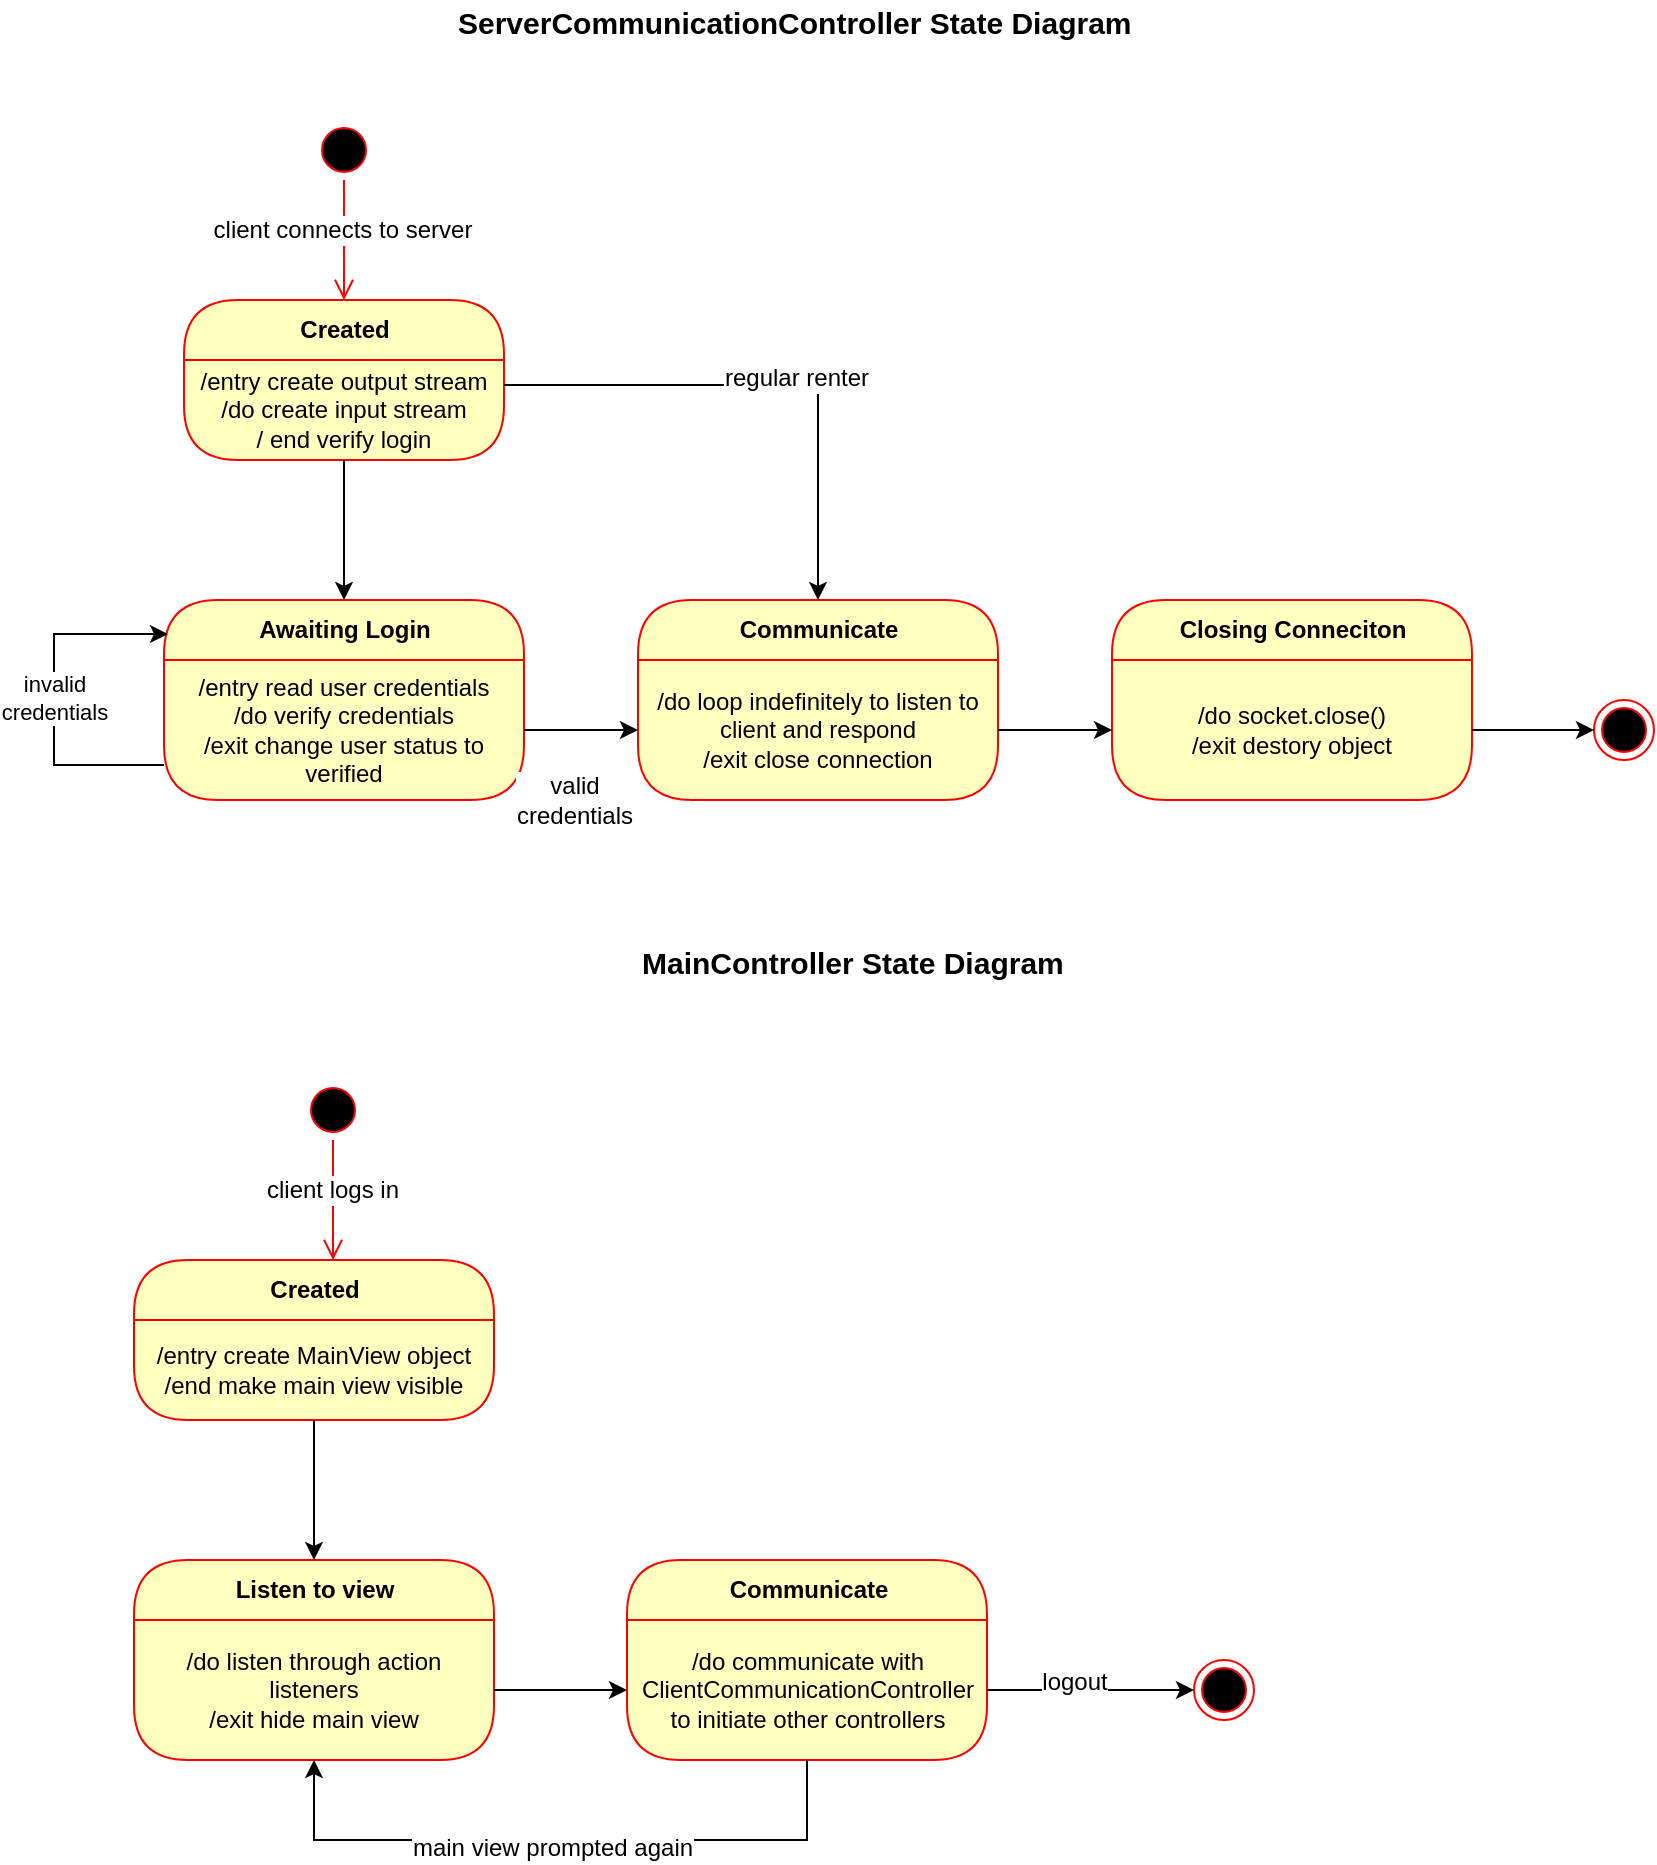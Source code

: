 <mxfile version="12.1.7" type="device" pages="1"><diagram id="rnSQi3IwOAr3k-uDGQgI" name="ServerCommunicationController"><mxGraphModel dx="932" dy="666" grid="1" gridSize="10" guides="1" tooltips="1" connect="1" arrows="1" fold="1" page="1" pageScale="1" pageWidth="850" pageHeight="1100" math="0" shadow="0"><root><mxCell id="0"/><mxCell id="1" parent="0"/><mxCell id="wwPqeurQ3Vu-aUTlvC12-1" value="" style="ellipse;html=1;shape=startState;fillColor=#000000;strokeColor=#ff0000;" vertex="1" parent="1"><mxGeometry x="160" y="120" width="30" height="30" as="geometry"/></mxCell><mxCell id="wwPqeurQ3Vu-aUTlvC12-2" value="" style="edgeStyle=orthogonalEdgeStyle;html=1;verticalAlign=bottom;endArrow=open;endSize=8;strokeColor=#ff0000;" edge="1" source="wwPqeurQ3Vu-aUTlvC12-1" parent="1"><mxGeometry relative="1" as="geometry"><mxPoint x="175" y="210" as="targetPoint"/></mxGeometry></mxCell><mxCell id="wwPqeurQ3Vu-aUTlvC12-3" value="client connects to server" style="text;html=1;resizable=0;points=[];align=center;verticalAlign=middle;labelBackgroundColor=#ffffff;" vertex="1" connectable="0" parent="wwPqeurQ3Vu-aUTlvC12-2"><mxGeometry x="-0.167" y="-1" relative="1" as="geometry"><mxPoint as="offset"/></mxGeometry></mxCell><mxCell id="wwPqeurQ3Vu-aUTlvC12-4" value="Created" style="swimlane;html=1;fontStyle=1;align=center;verticalAlign=middle;childLayout=stackLayout;horizontal=1;startSize=30;horizontalStack=0;resizeParent=0;resizeLast=1;container=0;fontColor=#000000;collapsible=0;rounded=1;arcSize=30;strokeColor=#ff0000;fillColor=#ffffc0;swimlaneFillColor=#ffffc0;" vertex="1" parent="1"><mxGeometry x="95" y="210" width="160" height="80" as="geometry"/></mxCell><mxCell id="wwPqeurQ3Vu-aUTlvC12-5" value="/entry create output stream&lt;br&gt;/do create input stream&lt;br&gt;/ end verify login" style="text;html=1;strokeColor=none;fillColor=none;align=center;verticalAlign=middle;spacingLeft=4;spacingRight=4;whiteSpace=wrap;overflow=hidden;rotatable=0;fontColor=#000000;" vertex="1" parent="wwPqeurQ3Vu-aUTlvC12-4"><mxGeometry y="30" width="160" height="50" as="geometry"/></mxCell><mxCell id="wwPqeurQ3Vu-aUTlvC12-7" value="&lt;b&gt;&lt;font style=&quot;font-size: 15px&quot;&gt;ServerCommunicationController State Diagram&lt;/font&gt;&lt;/b&gt;" style="text;html=1;resizable=0;points=[];autosize=1;align=left;verticalAlign=top;spacingTop=-4;" vertex="1" parent="1"><mxGeometry x="230" y="60" width="350" height="20" as="geometry"/></mxCell><mxCell id="wwPqeurQ3Vu-aUTlvC12-8" value="Awaiting Login" style="swimlane;html=1;fontStyle=1;align=center;verticalAlign=middle;childLayout=stackLayout;horizontal=1;startSize=30;horizontalStack=0;resizeParent=0;resizeLast=1;container=0;fontColor=#000000;collapsible=0;rounded=1;arcSize=30;strokeColor=#ff0000;fillColor=#ffffc0;swimlaneFillColor=#ffffc0;" vertex="1" parent="1"><mxGeometry x="85" y="360" width="180" height="100" as="geometry"/></mxCell><mxCell id="wwPqeurQ3Vu-aUTlvC12-9" value="/entry read user credentials&lt;br&gt;/do verify credentials&lt;br&gt;/exit change user status to verified" style="text;html=1;strokeColor=none;fillColor=none;align=center;verticalAlign=middle;spacingLeft=4;spacingRight=4;whiteSpace=wrap;overflow=hidden;rotatable=0;fontColor=#000000;" vertex="1" parent="wwPqeurQ3Vu-aUTlvC12-8"><mxGeometry y="30" width="180" height="70" as="geometry"/></mxCell><mxCell id="wwPqeurQ3Vu-aUTlvC12-12" value="invalid&lt;br&gt;credentials" style="edgeStyle=orthogonalEdgeStyle;rounded=0;orthogonalLoop=1;jettySize=auto;html=1;exitX=0;exitY=0.75;exitDx=0;exitDy=0;entryX=0.011;entryY=0.17;entryDx=0;entryDy=0;entryPerimeter=0;" edge="1" parent="wwPqeurQ3Vu-aUTlvC12-8" source="wwPqeurQ3Vu-aUTlvC12-9" target="wwPqeurQ3Vu-aUTlvC12-8"><mxGeometry relative="1" as="geometry"><mxPoint x="-55" y="50" as="targetPoint"/><Array as="points"><mxPoint x="-55" y="83"/><mxPoint x="-55" y="17"/></Array></mxGeometry></mxCell><mxCell id="wwPqeurQ3Vu-aUTlvC12-11" style="edgeStyle=orthogonalEdgeStyle;rounded=0;orthogonalLoop=1;jettySize=auto;html=1;exitX=0.5;exitY=1;exitDx=0;exitDy=0;entryX=0.5;entryY=0;entryDx=0;entryDy=0;" edge="1" parent="1" source="wwPqeurQ3Vu-aUTlvC12-5" target="wwPqeurQ3Vu-aUTlvC12-8"><mxGeometry relative="1" as="geometry"/></mxCell><mxCell id="wwPqeurQ3Vu-aUTlvC12-13" value="Communicate" style="swimlane;html=1;fontStyle=1;align=center;verticalAlign=middle;childLayout=stackLayout;horizontal=1;startSize=30;horizontalStack=0;resizeParent=0;resizeLast=1;container=0;fontColor=#000000;collapsible=0;rounded=1;arcSize=30;strokeColor=#ff0000;fillColor=#ffffc0;swimlaneFillColor=#ffffc0;" vertex="1" parent="1"><mxGeometry x="322" y="360" width="180" height="100" as="geometry"/></mxCell><mxCell id="wwPqeurQ3Vu-aUTlvC12-14" value="/do loop indefinitely to listen to client and respond&lt;br&gt;/exit close connection" style="text;html=1;strokeColor=none;fillColor=none;align=center;verticalAlign=middle;spacingLeft=4;spacingRight=4;whiteSpace=wrap;overflow=hidden;rotatable=0;fontColor=#000000;" vertex="1" parent="wwPqeurQ3Vu-aUTlvC12-13"><mxGeometry y="30" width="180" height="70" as="geometry"/></mxCell><mxCell id="wwPqeurQ3Vu-aUTlvC12-18" value="Closing Conneciton" style="swimlane;html=1;fontStyle=1;align=center;verticalAlign=middle;childLayout=stackLayout;horizontal=1;startSize=30;horizontalStack=0;resizeParent=0;resizeLast=1;container=0;fontColor=#000000;collapsible=0;rounded=1;arcSize=30;strokeColor=#ff0000;fillColor=#ffffc0;swimlaneFillColor=#ffffc0;" vertex="1" parent="1"><mxGeometry x="559" y="360" width="180" height="100" as="geometry"/></mxCell><mxCell id="wwPqeurQ3Vu-aUTlvC12-19" value="/do socket.close()&lt;br&gt;/exit destory object" style="text;html=1;strokeColor=none;fillColor=none;align=center;verticalAlign=middle;spacingLeft=4;spacingRight=4;whiteSpace=wrap;overflow=hidden;rotatable=0;fontColor=#000000;" vertex="1" parent="wwPqeurQ3Vu-aUTlvC12-18"><mxGeometry y="30" width="180" height="70" as="geometry"/></mxCell><mxCell id="wwPqeurQ3Vu-aUTlvC12-20" style="edgeStyle=orthogonalEdgeStyle;rounded=0;orthogonalLoop=1;jettySize=auto;html=1;exitX=1;exitY=0.5;exitDx=0;exitDy=0;entryX=0;entryY=0.5;entryDx=0;entryDy=0;" edge="1" parent="1" source="wwPqeurQ3Vu-aUTlvC12-14" target="wwPqeurQ3Vu-aUTlvC12-19"><mxGeometry relative="1" as="geometry"/></mxCell><mxCell id="wwPqeurQ3Vu-aUTlvC12-21" value="" style="ellipse;html=1;shape=endState;fillColor=#000000;strokeColor=#ff0000;" vertex="1" parent="1"><mxGeometry x="800" y="410" width="30" height="30" as="geometry"/></mxCell><mxCell id="wwPqeurQ3Vu-aUTlvC12-22" style="edgeStyle=orthogonalEdgeStyle;rounded=0;orthogonalLoop=1;jettySize=auto;html=1;exitX=1;exitY=0.5;exitDx=0;exitDy=0;" edge="1" parent="1" source="wwPqeurQ3Vu-aUTlvC12-19" target="wwPqeurQ3Vu-aUTlvC12-21"><mxGeometry relative="1" as="geometry"/></mxCell><mxCell id="wwPqeurQ3Vu-aUTlvC12-23" style="edgeStyle=orthogonalEdgeStyle;rounded=0;orthogonalLoop=1;jettySize=auto;html=1;exitX=1;exitY=0.5;exitDx=0;exitDy=0;entryX=0;entryY=0.5;entryDx=0;entryDy=0;" edge="1" parent="1" source="wwPqeurQ3Vu-aUTlvC12-9" target="wwPqeurQ3Vu-aUTlvC12-14"><mxGeometry relative="1" as="geometry"/></mxCell><mxCell id="wwPqeurQ3Vu-aUTlvC12-25" value="valid&lt;br&gt;credentials" style="text;html=1;resizable=0;points=[];align=center;verticalAlign=middle;labelBackgroundColor=#ffffff;" vertex="1" connectable="0" parent="wwPqeurQ3Vu-aUTlvC12-23"><mxGeometry x="-0.228" y="3" relative="1" as="geometry"><mxPoint x="3" y="38" as="offset"/></mxGeometry></mxCell><mxCell id="wwPqeurQ3Vu-aUTlvC12-26" style="edgeStyle=orthogonalEdgeStyle;rounded=0;orthogonalLoop=1;jettySize=auto;html=1;exitX=1;exitY=0.25;exitDx=0;exitDy=0;entryX=0.5;entryY=0;entryDx=0;entryDy=0;" edge="1" parent="1" source="wwPqeurQ3Vu-aUTlvC12-5" target="wwPqeurQ3Vu-aUTlvC12-13"><mxGeometry relative="1" as="geometry"/></mxCell><mxCell id="wwPqeurQ3Vu-aUTlvC12-27" value="regular renter" style="text;html=1;resizable=0;points=[];align=center;verticalAlign=middle;labelBackgroundColor=#ffffff;" vertex="1" connectable="0" parent="wwPqeurQ3Vu-aUTlvC12-26"><mxGeometry x="0.099" y="4" relative="1" as="geometry"><mxPoint as="offset"/></mxGeometry></mxCell><mxCell id="wwPqeurQ3Vu-aUTlvC12-28" value="&lt;b&gt;&lt;font style=&quot;font-size: 15px&quot;&gt;MainController State Diagram&lt;/font&gt;&lt;/b&gt;" style="text;html=1;resizable=0;points=[];autosize=1;align=left;verticalAlign=top;spacingTop=-4;" vertex="1" parent="1"><mxGeometry x="322" y="530" width="230" height="20" as="geometry"/></mxCell><mxCell id="wwPqeurQ3Vu-aUTlvC12-29" value="" style="ellipse;html=1;shape=startState;fillColor=#000000;strokeColor=#ff0000;" vertex="1" parent="1"><mxGeometry x="154.5" y="600" width="30" height="30" as="geometry"/></mxCell><mxCell id="wwPqeurQ3Vu-aUTlvC12-30" value="" style="edgeStyle=orthogonalEdgeStyle;html=1;verticalAlign=bottom;endArrow=open;endSize=8;strokeColor=#ff0000;" edge="1" parent="1" source="wwPqeurQ3Vu-aUTlvC12-29"><mxGeometry relative="1" as="geometry"><mxPoint x="169.5" y="690" as="targetPoint"/></mxGeometry></mxCell><mxCell id="wwPqeurQ3Vu-aUTlvC12-31" value="client logs in" style="text;html=1;resizable=0;points=[];align=center;verticalAlign=middle;labelBackgroundColor=#ffffff;" vertex="1" connectable="0" parent="wwPqeurQ3Vu-aUTlvC12-30"><mxGeometry x="-0.167" y="-1" relative="1" as="geometry"><mxPoint as="offset"/></mxGeometry></mxCell><mxCell id="wwPqeurQ3Vu-aUTlvC12-32" value="Created" style="swimlane;html=1;fontStyle=1;align=center;verticalAlign=middle;childLayout=stackLayout;horizontal=1;startSize=30;horizontalStack=0;resizeParent=0;resizeLast=1;container=0;fontColor=#000000;collapsible=0;rounded=1;arcSize=30;strokeColor=#ff0000;fillColor=#ffffc0;swimlaneFillColor=#ffffc0;" vertex="1" parent="1"><mxGeometry x="70" y="690" width="180" height="80" as="geometry"/></mxCell><mxCell id="wwPqeurQ3Vu-aUTlvC12-33" value="/entry create MainView object&lt;br&gt;/end make main view visible" style="text;html=1;strokeColor=none;fillColor=none;align=center;verticalAlign=middle;spacingLeft=4;spacingRight=4;whiteSpace=wrap;overflow=hidden;rotatable=0;fontColor=#000000;" vertex="1" parent="wwPqeurQ3Vu-aUTlvC12-32"><mxGeometry y="30" width="180" height="50" as="geometry"/></mxCell><mxCell id="wwPqeurQ3Vu-aUTlvC12-34" value="Listen to view" style="swimlane;html=1;fontStyle=1;align=center;verticalAlign=middle;childLayout=stackLayout;horizontal=1;startSize=30;horizontalStack=0;resizeParent=0;resizeLast=1;container=0;fontColor=#000000;collapsible=0;rounded=1;arcSize=30;strokeColor=#ff0000;fillColor=#ffffc0;swimlaneFillColor=#ffffc0;" vertex="1" parent="1"><mxGeometry x="70" y="840" width="180" height="100" as="geometry"/></mxCell><mxCell id="wwPqeurQ3Vu-aUTlvC12-35" value="/do listen through action listeners&lt;br&gt;/exit hide main view" style="text;html=1;strokeColor=none;fillColor=none;align=center;verticalAlign=middle;spacingLeft=4;spacingRight=4;whiteSpace=wrap;overflow=hidden;rotatable=0;fontColor=#000000;" vertex="1" parent="wwPqeurQ3Vu-aUTlvC12-34"><mxGeometry y="30" width="180" height="70" as="geometry"/></mxCell><mxCell id="wwPqeurQ3Vu-aUTlvC12-37" style="edgeStyle=orthogonalEdgeStyle;rounded=0;orthogonalLoop=1;jettySize=auto;html=1;exitX=0.5;exitY=1;exitDx=0;exitDy=0;entryX=0.5;entryY=0;entryDx=0;entryDy=0;" edge="1" parent="1" source="wwPqeurQ3Vu-aUTlvC12-33" target="wwPqeurQ3Vu-aUTlvC12-34"><mxGeometry relative="1" as="geometry"/></mxCell><mxCell id="wwPqeurQ3Vu-aUTlvC12-38" value="Communicate" style="swimlane;html=1;fontStyle=1;align=center;verticalAlign=middle;childLayout=stackLayout;horizontal=1;startSize=30;horizontalStack=0;resizeParent=0;resizeLast=1;container=0;fontColor=#000000;collapsible=0;rounded=1;arcSize=30;strokeColor=#ff0000;fillColor=#ffffc0;swimlaneFillColor=#ffffc0;" vertex="1" parent="1"><mxGeometry x="316.5" y="840" width="180" height="100" as="geometry"/></mxCell><mxCell id="wwPqeurQ3Vu-aUTlvC12-39" value="/do communicate with ClientCommunicationController to initiate other controllers" style="text;html=1;strokeColor=none;fillColor=none;align=center;verticalAlign=middle;spacingLeft=4;spacingRight=4;whiteSpace=wrap;overflow=hidden;rotatable=0;fontColor=#000000;" vertex="1" parent="wwPqeurQ3Vu-aUTlvC12-38"><mxGeometry y="30" width="180" height="70" as="geometry"/></mxCell><mxCell id="wwPqeurQ3Vu-aUTlvC12-42" style="edgeStyle=orthogonalEdgeStyle;rounded=0;orthogonalLoop=1;jettySize=auto;html=1;exitX=1;exitY=0.5;exitDx=0;exitDy=0;entryX=0;entryY=0.5;entryDx=0;entryDy=0;" edge="1" parent="1" source="wwPqeurQ3Vu-aUTlvC12-39" target="wwPqeurQ3Vu-aUTlvC12-51"><mxGeometry relative="1" as="geometry"><mxPoint x="554" y="905" as="targetPoint"/></mxGeometry></mxCell><mxCell id="wwPqeurQ3Vu-aUTlvC12-52" value="logout" style="text;html=1;resizable=0;points=[];align=center;verticalAlign=middle;labelBackgroundColor=#ffffff;" vertex="1" connectable="0" parent="wwPqeurQ3Vu-aUTlvC12-42"><mxGeometry x="-0.165" y="4" relative="1" as="geometry"><mxPoint as="offset"/></mxGeometry></mxCell><mxCell id="wwPqeurQ3Vu-aUTlvC12-44" style="edgeStyle=orthogonalEdgeStyle;rounded=0;orthogonalLoop=1;jettySize=auto;html=1;exitX=1;exitY=0.5;exitDx=0;exitDy=0;entryX=0;entryY=0.5;entryDx=0;entryDy=0;" edge="1" parent="1" source="wwPqeurQ3Vu-aUTlvC12-35" target="wwPqeurQ3Vu-aUTlvC12-39"><mxGeometry relative="1" as="geometry"/></mxCell><mxCell id="wwPqeurQ3Vu-aUTlvC12-48" style="edgeStyle=orthogonalEdgeStyle;rounded=0;orthogonalLoop=1;jettySize=auto;html=1;exitX=0.5;exitY=1;exitDx=0;exitDy=0;entryX=0.5;entryY=1;entryDx=0;entryDy=0;" edge="1" parent="1" source="wwPqeurQ3Vu-aUTlvC12-39" target="wwPqeurQ3Vu-aUTlvC12-35"><mxGeometry relative="1" as="geometry"><Array as="points"><mxPoint x="407" y="980"/><mxPoint x="160" y="980"/></Array></mxGeometry></mxCell><mxCell id="wwPqeurQ3Vu-aUTlvC12-49" value="main view prompted again" style="text;html=1;resizable=0;points=[];align=center;verticalAlign=middle;labelBackgroundColor=#ffffff;" vertex="1" connectable="0" parent="wwPqeurQ3Vu-aUTlvC12-48"><mxGeometry x="0.028" y="4" relative="1" as="geometry"><mxPoint as="offset"/></mxGeometry></mxCell><mxCell id="wwPqeurQ3Vu-aUTlvC12-51" value="" style="ellipse;html=1;shape=endState;fillColor=#000000;strokeColor=#ff0000;" vertex="1" parent="1"><mxGeometry x="600" y="890" width="30" height="30" as="geometry"/></mxCell></root></mxGraphModel></diagram></mxfile>